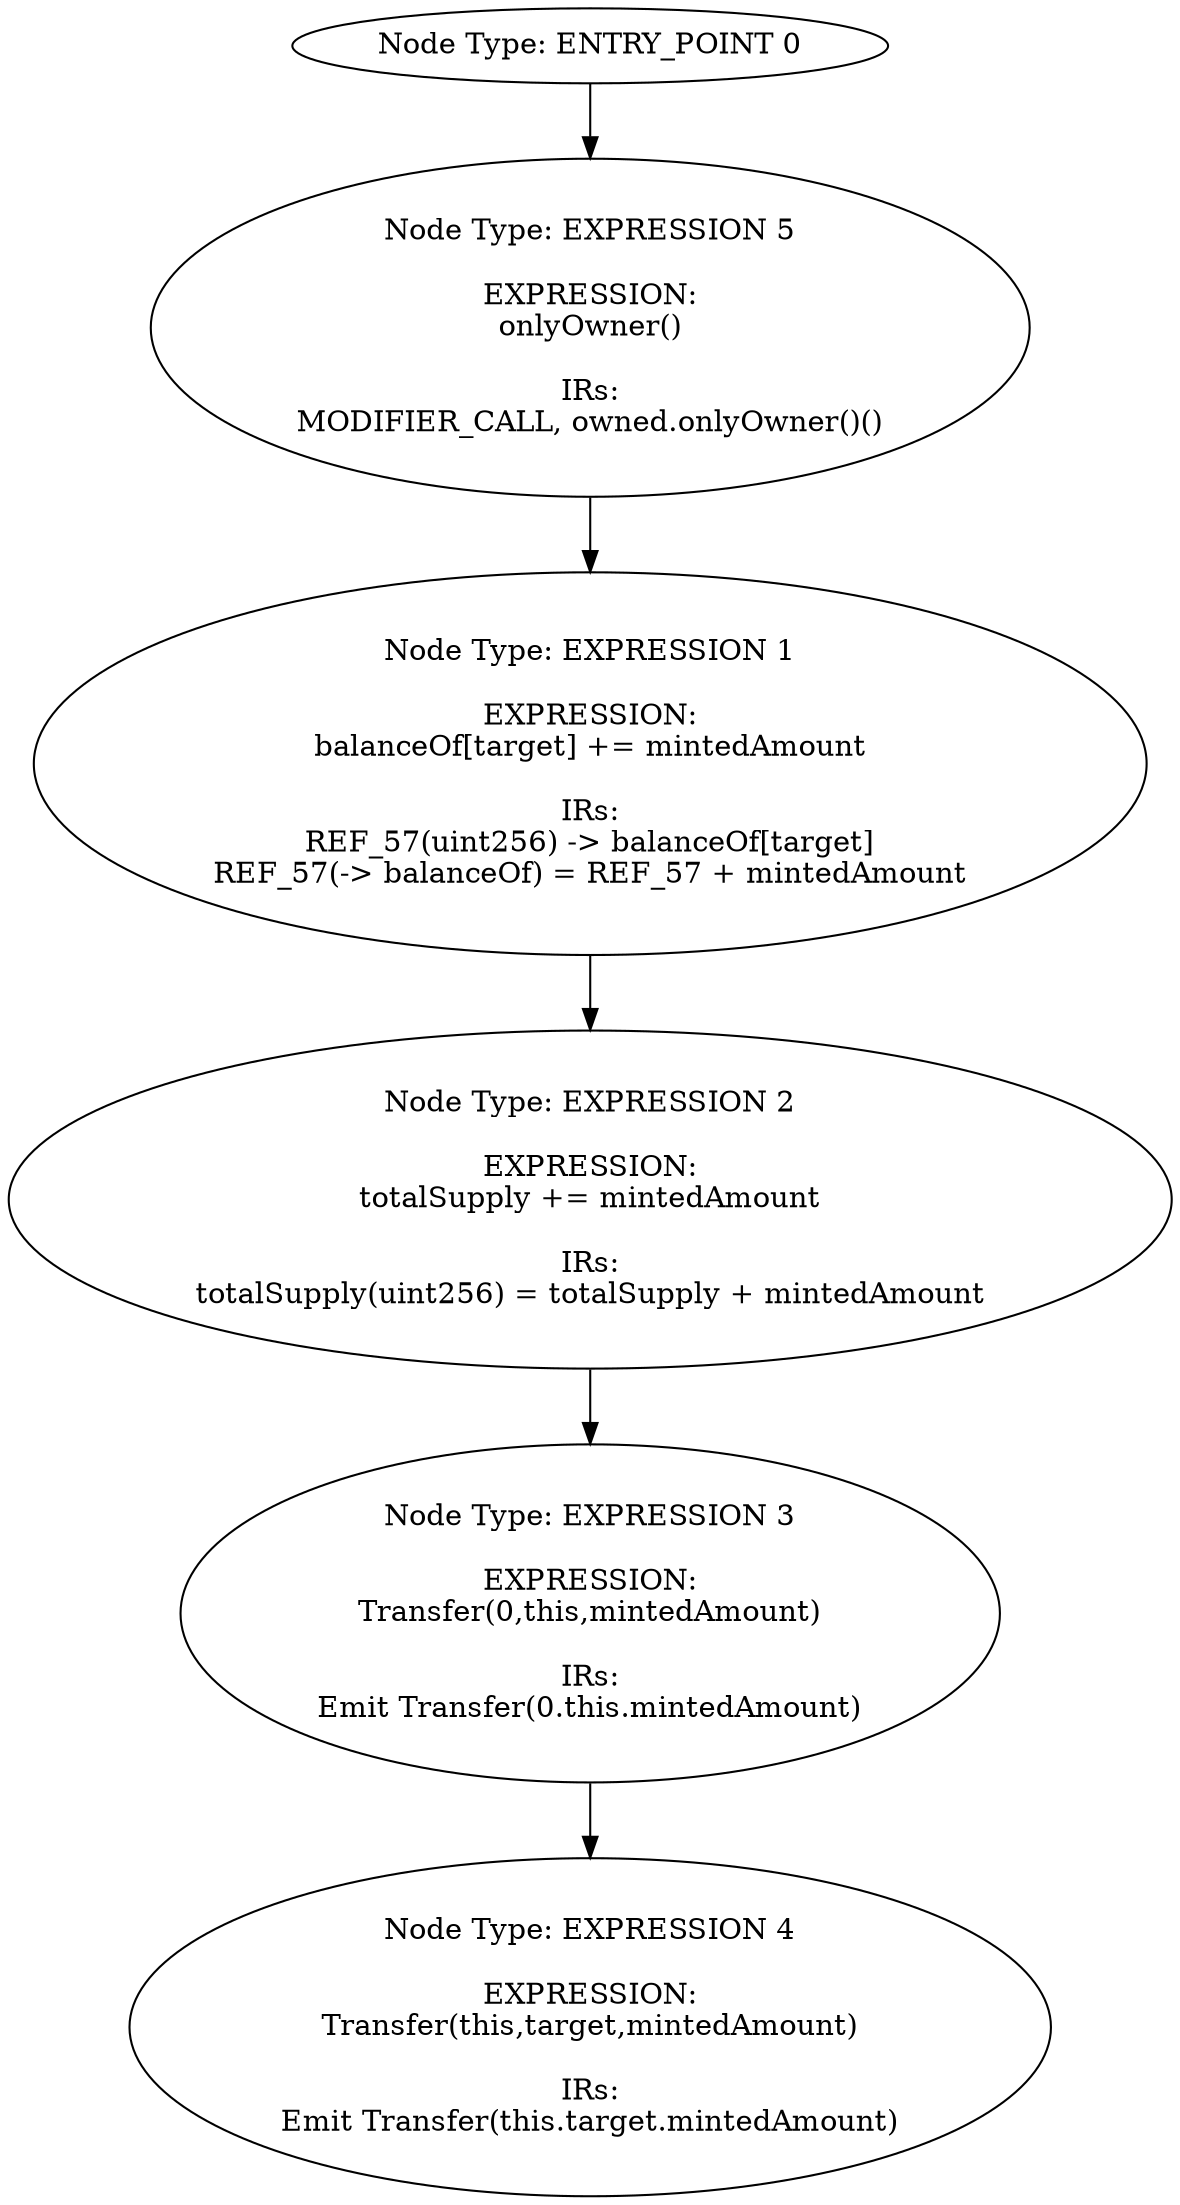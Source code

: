 digraph{
0[label="Node Type: ENTRY_POINT 0
"];
0->5;
1[label="Node Type: EXPRESSION 1

EXPRESSION:
balanceOf[target] += mintedAmount

IRs:
REF_57(uint256) -> balanceOf[target]
REF_57(-> balanceOf) = REF_57 + mintedAmount"];
1->2;
2[label="Node Type: EXPRESSION 2

EXPRESSION:
totalSupply += mintedAmount

IRs:
totalSupply(uint256) = totalSupply + mintedAmount"];
2->3;
3[label="Node Type: EXPRESSION 3

EXPRESSION:
Transfer(0,this,mintedAmount)

IRs:
Emit Transfer(0.this.mintedAmount)"];
3->4;
4[label="Node Type: EXPRESSION 4

EXPRESSION:
Transfer(this,target,mintedAmount)

IRs:
Emit Transfer(this.target.mintedAmount)"];
5[label="Node Type: EXPRESSION 5

EXPRESSION:
onlyOwner()

IRs:
MODIFIER_CALL, owned.onlyOwner()()"];
5->1;
}
